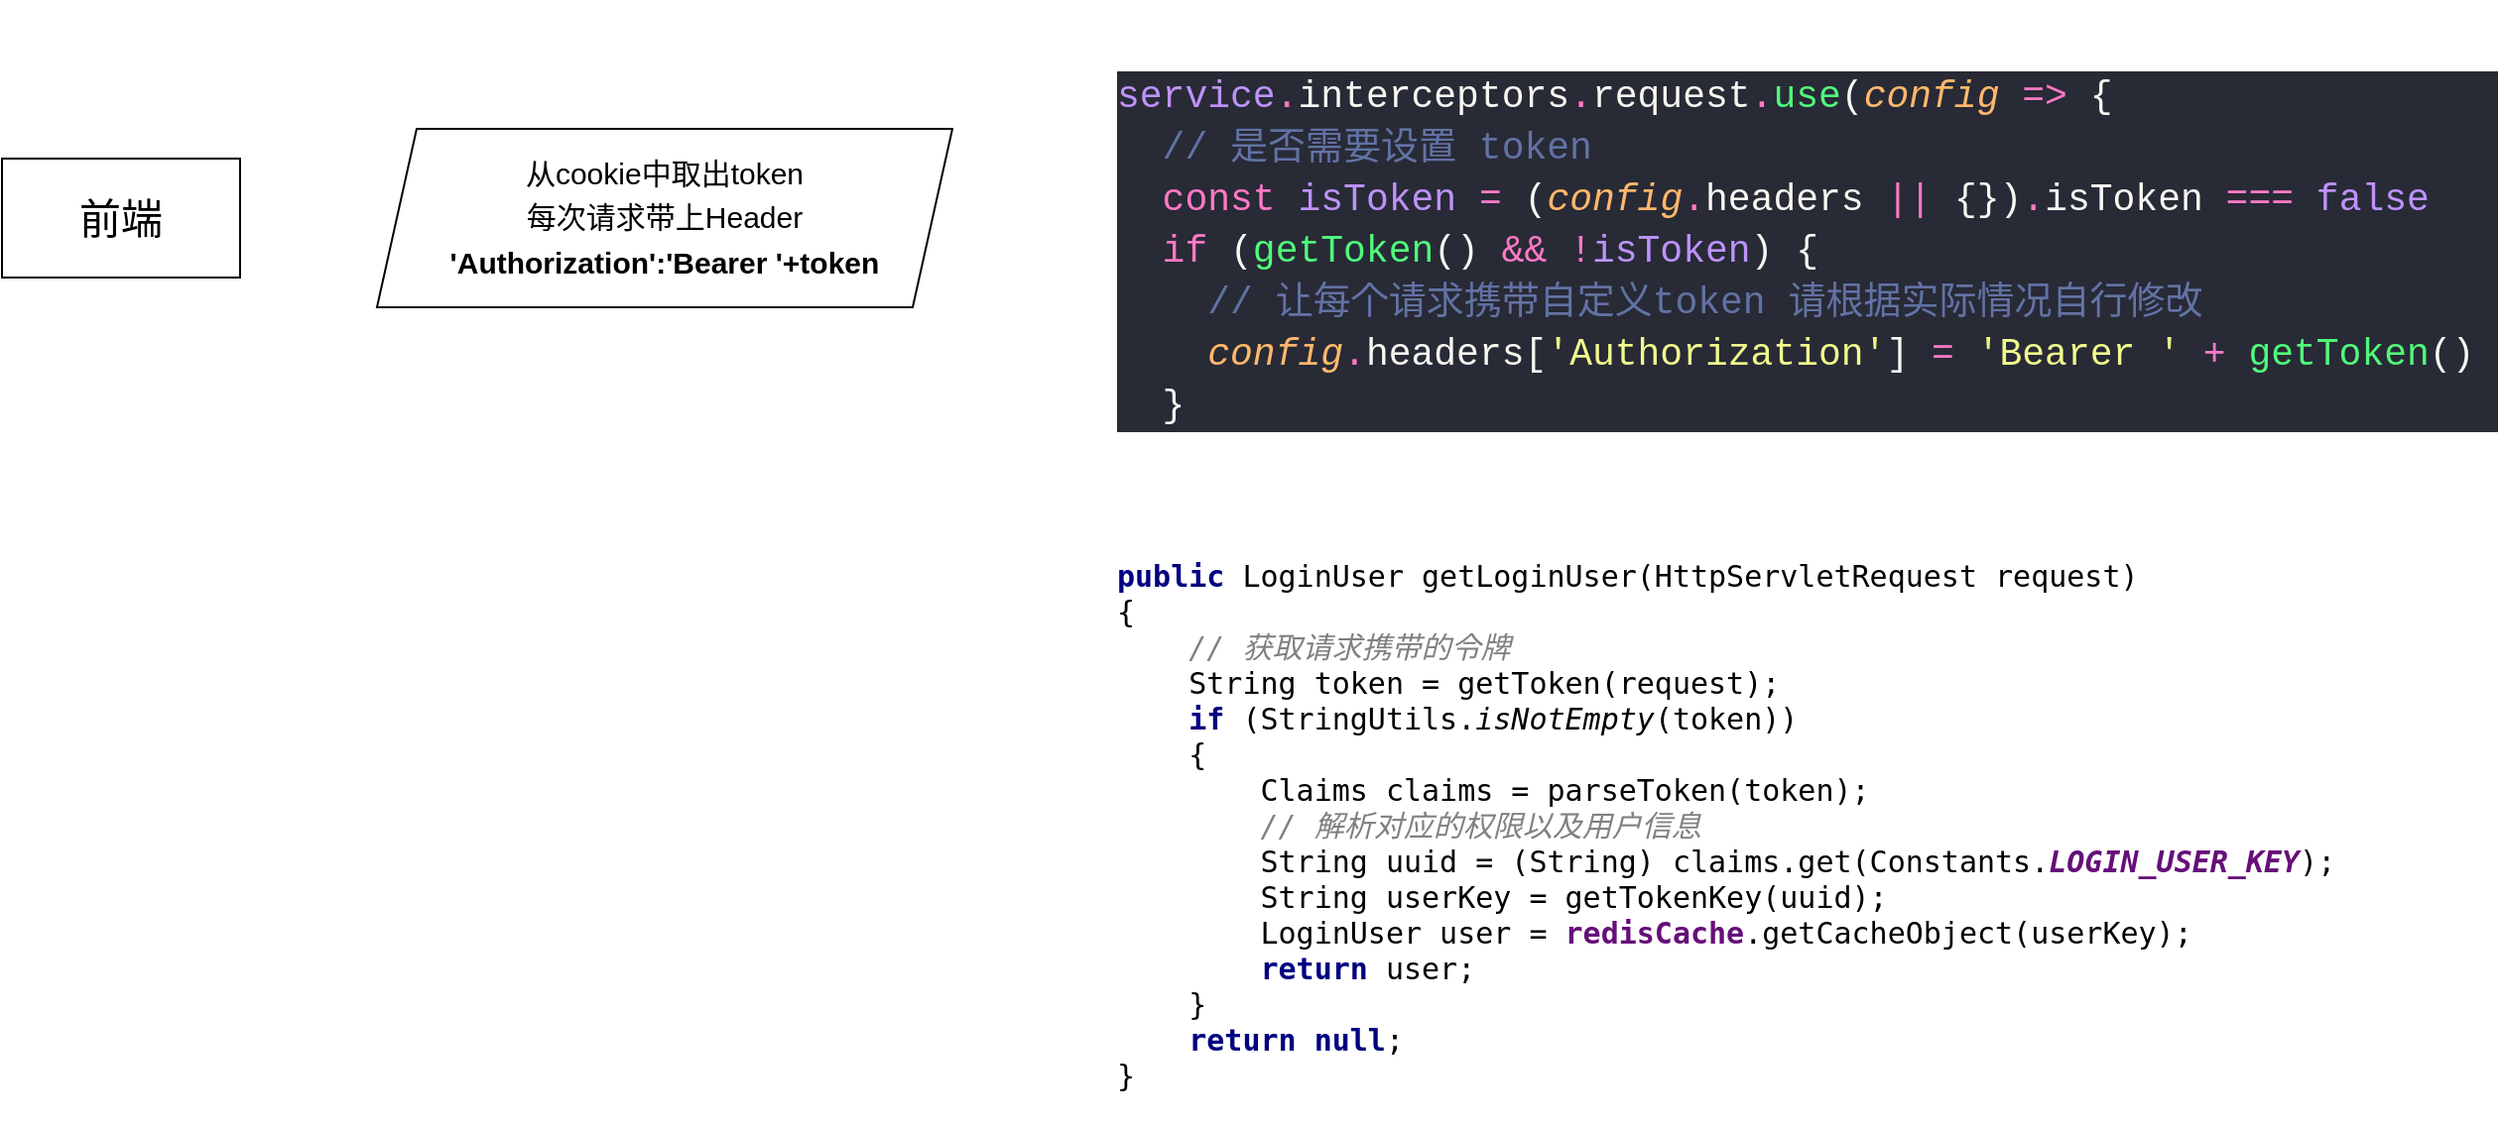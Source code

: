 <mxfile version="13.7.7" type="github">
  <diagram id="aKxTyYP6ZyNkT_M0FFs2" name="第 1 页">
    <mxGraphModel dx="922" dy="488" grid="1" gridSize="10" guides="1" tooltips="1" connect="1" arrows="1" fold="1" page="1" pageScale="1" pageWidth="827" pageHeight="1169" math="0" shadow="0">
      <root>
        <mxCell id="0" />
        <mxCell id="1" parent="0" />
        <mxCell id="iL_Pr_LFBnxULHQearlb-2" value="&lt;font style=&quot;font-size: 21px&quot;&gt;前端&lt;/font&gt;" style="rounded=0;whiteSpace=wrap;html=1;" vertex="1" parent="1">
          <mxGeometry x="80" y="80" width="120" height="60" as="geometry" />
        </mxCell>
        <mxCell id="iL_Pr_LFBnxULHQearlb-4" value="&lt;p style=&quot;line-height: 150% ; font-size: 15px&quot;&gt;从cookie中取出token&lt;br&gt;每次请求带上Header&lt;br&gt;&lt;b&gt;&#39;Authorization&#39;:&#39;Bearer &#39;+token&lt;/b&gt;&lt;/p&gt;" style="shape=parallelogram;perimeter=parallelogramPerimeter;whiteSpace=wrap;fixedSize=1;html=1;" vertex="1" parent="1">
          <mxGeometry x="269" y="65" width="290" height="90" as="geometry" />
        </mxCell>
        <mxCell id="iL_Pr_LFBnxULHQearlb-6" value="&lt;pre style=&quot;background-color: rgb(255 , 255 , 255) ; color: rgb(0 , 0 , 0) ; font-family: &amp;#34;jetbrains mono&amp;#34; , monospace ; font-size: 15px&quot;&gt;&lt;span style=&quot;color: #000080 ; font-weight: bold&quot;&gt;public &lt;/span&gt;LoginUser getLoginUser(HttpServletRequest request)&lt;br&gt;{&lt;br&gt;    &lt;span style=&quot;color: #808080 ; font-style: italic&quot;&gt;// &lt;/span&gt;&lt;span style=&quot;color: #808080 ; font-style: italic ; font-family: &amp;#34;宋体&amp;#34; , monospace&quot;&gt;获取请求携带的令牌&lt;br&gt;&lt;/span&gt;&lt;span style=&quot;color: #808080 ; font-style: italic ; font-family: &amp;#34;宋体&amp;#34; , monospace&quot;&gt;    &lt;/span&gt;String token = getToken(request);&lt;br&gt;    &lt;span style=&quot;color: #000080 ; font-weight: bold&quot;&gt;if &lt;/span&gt;(StringUtils.&lt;span style=&quot;font-style: italic&quot;&gt;isNotEmpty&lt;/span&gt;(token))&lt;br&gt;    {&lt;br&gt;        Claims claims = parseToken(token);&lt;br&gt;        &lt;span style=&quot;color: #808080 ; font-style: italic&quot;&gt;// &lt;/span&gt;&lt;span style=&quot;color: #808080 ; font-style: italic ; font-family: &amp;#34;宋体&amp;#34; , monospace&quot;&gt;解析对应的权限以及用户信息&lt;br&gt;&lt;/span&gt;&lt;span style=&quot;color: #808080 ; font-style: italic ; font-family: &amp;#34;宋体&amp;#34; , monospace&quot;&gt;        &lt;/span&gt;String uuid = (String) claims.get(Constants.&lt;span style=&quot;color: #660e7a ; font-weight: bold ; font-style: italic&quot;&gt;LOGIN_USER_KEY&lt;/span&gt;);&lt;br&gt;        String userKey = getTokenKey(uuid);&lt;br&gt;        LoginUser user = &lt;span style=&quot;color: #660e7a ; font-weight: bold&quot;&gt;redisCache&lt;/span&gt;.getCacheObject(userKey);&lt;br&gt;        &lt;span style=&quot;color: #000080 ; font-weight: bold&quot;&gt;return &lt;/span&gt;user;&lt;br&gt;    }&lt;br&gt;    &lt;span style=&quot;color: #000080 ; font-weight: bold&quot;&gt;return null&lt;/span&gt;;&lt;br&gt;}&lt;/pre&gt;" style="text;whiteSpace=wrap;html=1;" vertex="1" parent="1">
          <mxGeometry x="640" y="260" width="530" height="280" as="geometry" />
        </mxCell>
        <mxCell id="iL_Pr_LFBnxULHQearlb-8" value="&#xa;&#xa;&lt;div style=&quot;color: rgb(248, 248, 242); background-color: rgb(40, 42, 54); font-family: consolas, &amp;quot;courier new&amp;quot;, monospace; font-weight: normal; font-size: 19px; line-height: 26px;&quot;&gt;&lt;div&gt;&lt;span style=&quot;color: #bd93f9&quot;&gt;service&lt;/span&gt;&lt;span style=&quot;color: #ff79c6&quot;&gt;.&lt;/span&gt;&lt;span style=&quot;color: #f8f8f2&quot;&gt;interceptors&lt;/span&gt;&lt;span style=&quot;color: #ff79c6&quot;&gt;.&lt;/span&gt;&lt;span style=&quot;color: #f8f8f2&quot;&gt;request&lt;/span&gt;&lt;span style=&quot;color: #ff79c6&quot;&gt;.&lt;/span&gt;&lt;span style=&quot;color: #50fa7b&quot;&gt;use&lt;/span&gt;&lt;span style=&quot;color: #f8f8f2&quot;&gt;(&lt;/span&gt;&lt;span style=&quot;color: #ffb86c ; font-style: italic&quot;&gt;config&lt;/span&gt;&lt;span style=&quot;color: #f8f8f2&quot;&gt;&amp;nbsp;&lt;/span&gt;&lt;span style=&quot;color: #ff79c6&quot;&gt;=&amp;gt;&lt;/span&gt;&lt;span style=&quot;color: #f8f8f2&quot;&gt;&amp;nbsp;{&lt;/span&gt;&lt;/div&gt;&lt;div&gt;&lt;span style=&quot;color: #6272a4&quot;&gt;&amp;nbsp;&amp;nbsp;//&amp;nbsp;是否需要设置&amp;nbsp;token&lt;/span&gt;&lt;/div&gt;&lt;div&gt;&lt;span style=&quot;color: #ff79c6&quot;&gt;&amp;nbsp;&amp;nbsp;const&lt;/span&gt;&lt;span style=&quot;color: #f8f8f2&quot;&gt;&amp;nbsp;&lt;/span&gt;&lt;span style=&quot;color: #bd93f9&quot;&gt;isToken&lt;/span&gt;&lt;span style=&quot;color: #ff79c6&quot;&gt;&amp;nbsp;=&lt;/span&gt;&lt;span style=&quot;color: #f8f8f2&quot;&gt;&amp;nbsp;(&lt;/span&gt;&lt;span style=&quot;color: #ffb86c ; font-style: italic&quot;&gt;config&lt;/span&gt;&lt;span style=&quot;color: #ff79c6&quot;&gt;.&lt;/span&gt;&lt;span style=&quot;color: #f8f8f2&quot;&gt;headers&lt;/span&gt;&lt;span style=&quot;color: #ff79c6&quot;&gt;&amp;nbsp;||&lt;/span&gt;&lt;span style=&quot;color: #f8f8f2&quot;&gt;&amp;nbsp;{})&lt;/span&gt;&lt;span style=&quot;color: #ff79c6&quot;&gt;.&lt;/span&gt;&lt;span style=&quot;color: #f8f8f2&quot;&gt;isToken&lt;/span&gt;&lt;span style=&quot;color: #ff79c6&quot;&gt;&amp;nbsp;===&lt;/span&gt;&lt;span style=&quot;color: #bd93f9&quot;&gt;&amp;nbsp;false&lt;/span&gt;&lt;/div&gt;&lt;div&gt;&lt;span style=&quot;color: #ff79c6&quot;&gt;&amp;nbsp;&amp;nbsp;if&lt;/span&gt;&lt;span style=&quot;color: #f8f8f2&quot;&gt;&amp;nbsp;(&lt;/span&gt;&lt;span style=&quot;color: #50fa7b&quot;&gt;getToken&lt;/span&gt;&lt;span style=&quot;color: #f8f8f2&quot;&gt;()&lt;/span&gt;&lt;span style=&quot;color: #ff79c6&quot;&gt;&amp;nbsp;&amp;amp;&amp;amp;&amp;nbsp;!&lt;/span&gt;&lt;span style=&quot;color: #bd93f9&quot;&gt;isToken&lt;/span&gt;&lt;span style=&quot;color: #f8f8f2&quot;&gt;)&amp;nbsp;{&lt;/span&gt;&lt;/div&gt;&lt;div&gt;&lt;span style=&quot;color: #6272a4&quot;&gt;&amp;nbsp;&amp;nbsp;&amp;nbsp;&amp;nbsp;//&amp;nbsp;让每个请求携带自定义token&amp;nbsp;请根据实际情况自行修改&lt;/span&gt;&lt;/div&gt;&lt;div&gt;&lt;span style=&quot;color: #f8f8f2&quot;&gt;&amp;nbsp;&amp;nbsp;&amp;nbsp;&amp;nbsp;&lt;/span&gt;&lt;span style=&quot;color: #ffb86c ; font-style: italic&quot;&gt;config&lt;/span&gt;&lt;span style=&quot;color: #ff79c6&quot;&gt;.&lt;/span&gt;&lt;span style=&quot;color: #f8f8f2&quot;&gt;headers[&lt;/span&gt;&lt;span style=&quot;color: #e9f284&quot;&gt;&#39;&lt;/span&gt;&lt;span style=&quot;color: #f1fa8c&quot;&gt;Authorization&lt;/span&gt;&lt;span style=&quot;color: #e9f284&quot;&gt;&#39;&lt;/span&gt;&lt;span style=&quot;color: #f8f8f2&quot;&gt;]&lt;/span&gt;&lt;span style=&quot;color: #ff79c6&quot;&gt;&amp;nbsp;=&lt;/span&gt;&lt;span style=&quot;color: #f8f8f2&quot;&gt;&amp;nbsp;&lt;/span&gt;&lt;span style=&quot;color: #e9f284&quot;&gt;&#39;&lt;/span&gt;&lt;span style=&quot;color: #f1fa8c&quot;&gt;Bearer&amp;nbsp;&lt;/span&gt;&lt;span style=&quot;color: #e9f284&quot;&gt;&#39;&lt;/span&gt;&lt;span style=&quot;color: #ff79c6&quot;&gt;&amp;nbsp;+&lt;/span&gt;&lt;span style=&quot;color: #f8f8f2&quot;&gt;&amp;nbsp;&lt;/span&gt;&lt;span style=&quot;color: #50fa7b&quot;&gt;getToken&lt;/span&gt;&lt;span style=&quot;color: #f8f8f2&quot;&gt;()&amp;nbsp;&lt;/span&gt;&lt;/div&gt;&lt;div&gt;&lt;span style=&quot;color: #f8f8f2&quot;&gt;&amp;nbsp;&amp;nbsp;}&lt;/span&gt;&lt;/div&gt;&lt;/div&gt;&#xa;&#xa;" style="text;whiteSpace=wrap;html=1;" vertex="1" parent="1">
          <mxGeometry x="640" width="550" height="200" as="geometry" />
        </mxCell>
      </root>
    </mxGraphModel>
  </diagram>
</mxfile>
